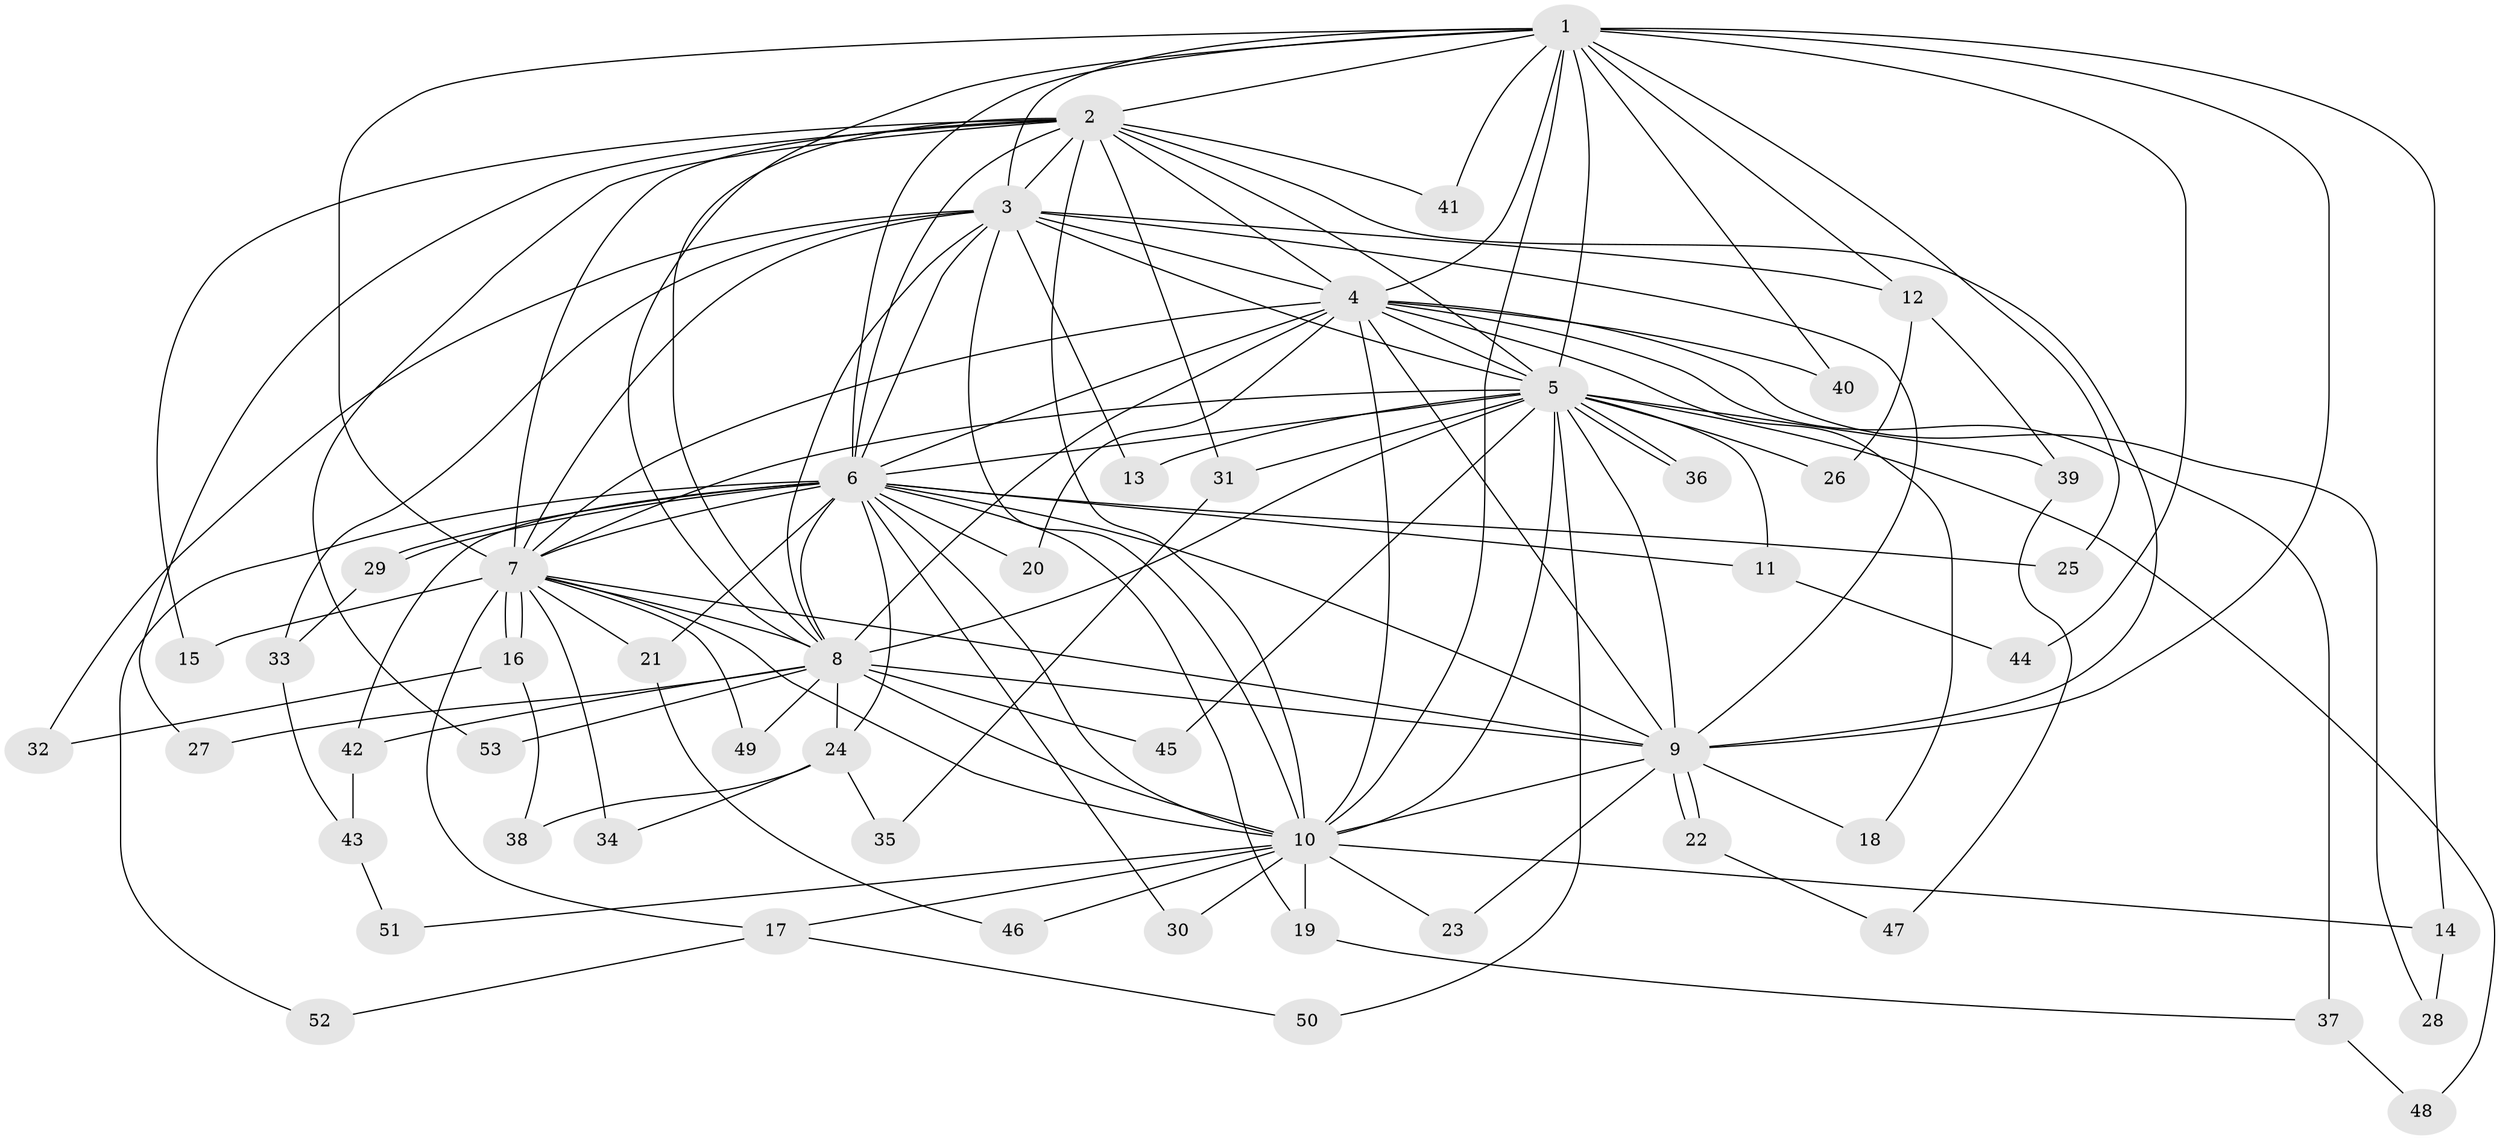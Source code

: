 // coarse degree distribution, {2: 0.125, 9: 0.25, 5: 0.0625, 3: 0.3125, 13: 0.0625, 1: 0.0625, 4: 0.0625, 6: 0.0625}
// Generated by graph-tools (version 1.1) at 2025/36/03/04/25 23:36:22]
// undirected, 53 vertices, 131 edges
graph export_dot {
  node [color=gray90,style=filled];
  1;
  2;
  3;
  4;
  5;
  6;
  7;
  8;
  9;
  10;
  11;
  12;
  13;
  14;
  15;
  16;
  17;
  18;
  19;
  20;
  21;
  22;
  23;
  24;
  25;
  26;
  27;
  28;
  29;
  30;
  31;
  32;
  33;
  34;
  35;
  36;
  37;
  38;
  39;
  40;
  41;
  42;
  43;
  44;
  45;
  46;
  47;
  48;
  49;
  50;
  51;
  52;
  53;
  1 -- 2;
  1 -- 3;
  1 -- 4;
  1 -- 5;
  1 -- 6;
  1 -- 7;
  1 -- 8;
  1 -- 9;
  1 -- 10;
  1 -- 12;
  1 -- 14;
  1 -- 25;
  1 -- 40;
  1 -- 41;
  1 -- 44;
  2 -- 3;
  2 -- 4;
  2 -- 5;
  2 -- 6;
  2 -- 7;
  2 -- 8;
  2 -- 9;
  2 -- 10;
  2 -- 15;
  2 -- 27;
  2 -- 31;
  2 -- 41;
  2 -- 53;
  3 -- 4;
  3 -- 5;
  3 -- 6;
  3 -- 7;
  3 -- 8;
  3 -- 9;
  3 -- 10;
  3 -- 12;
  3 -- 13;
  3 -- 32;
  3 -- 33;
  4 -- 5;
  4 -- 6;
  4 -- 7;
  4 -- 8;
  4 -- 9;
  4 -- 10;
  4 -- 18;
  4 -- 20;
  4 -- 28;
  4 -- 37;
  4 -- 40;
  5 -- 6;
  5 -- 7;
  5 -- 8;
  5 -- 9;
  5 -- 10;
  5 -- 11;
  5 -- 13;
  5 -- 26;
  5 -- 31;
  5 -- 36;
  5 -- 36;
  5 -- 39;
  5 -- 45;
  5 -- 48;
  5 -- 50;
  6 -- 7;
  6 -- 8;
  6 -- 9;
  6 -- 10;
  6 -- 11;
  6 -- 19;
  6 -- 20;
  6 -- 21;
  6 -- 24;
  6 -- 25;
  6 -- 29;
  6 -- 29;
  6 -- 30;
  6 -- 42;
  6 -- 52;
  7 -- 8;
  7 -- 9;
  7 -- 10;
  7 -- 15;
  7 -- 16;
  7 -- 16;
  7 -- 17;
  7 -- 21;
  7 -- 34;
  7 -- 49;
  8 -- 9;
  8 -- 10;
  8 -- 24;
  8 -- 27;
  8 -- 42;
  8 -- 45;
  8 -- 49;
  8 -- 53;
  9 -- 10;
  9 -- 18;
  9 -- 22;
  9 -- 22;
  9 -- 23;
  10 -- 14;
  10 -- 17;
  10 -- 19;
  10 -- 23;
  10 -- 30;
  10 -- 46;
  10 -- 51;
  11 -- 44;
  12 -- 26;
  12 -- 39;
  14 -- 28;
  16 -- 32;
  16 -- 38;
  17 -- 50;
  17 -- 52;
  19 -- 37;
  21 -- 46;
  22 -- 47;
  24 -- 34;
  24 -- 35;
  24 -- 38;
  29 -- 33;
  31 -- 35;
  33 -- 43;
  37 -- 48;
  39 -- 47;
  42 -- 43;
  43 -- 51;
}
